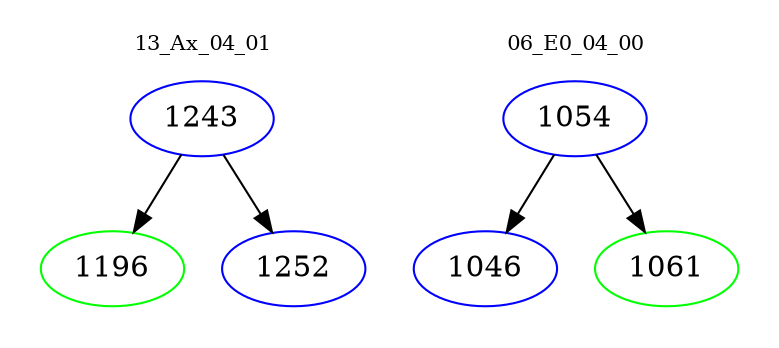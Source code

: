 digraph{
subgraph cluster_0 {
color = white
label = "13_Ax_04_01";
fontsize=10;
T0_1243 [label="1243", color="blue"]
T0_1243 -> T0_1196 [color="black"]
T0_1196 [label="1196", color="green"]
T0_1243 -> T0_1252 [color="black"]
T0_1252 [label="1252", color="blue"]
}
subgraph cluster_1 {
color = white
label = "06_E0_04_00";
fontsize=10;
T1_1054 [label="1054", color="blue"]
T1_1054 -> T1_1046 [color="black"]
T1_1046 [label="1046", color="blue"]
T1_1054 -> T1_1061 [color="black"]
T1_1061 [label="1061", color="green"]
}
}
